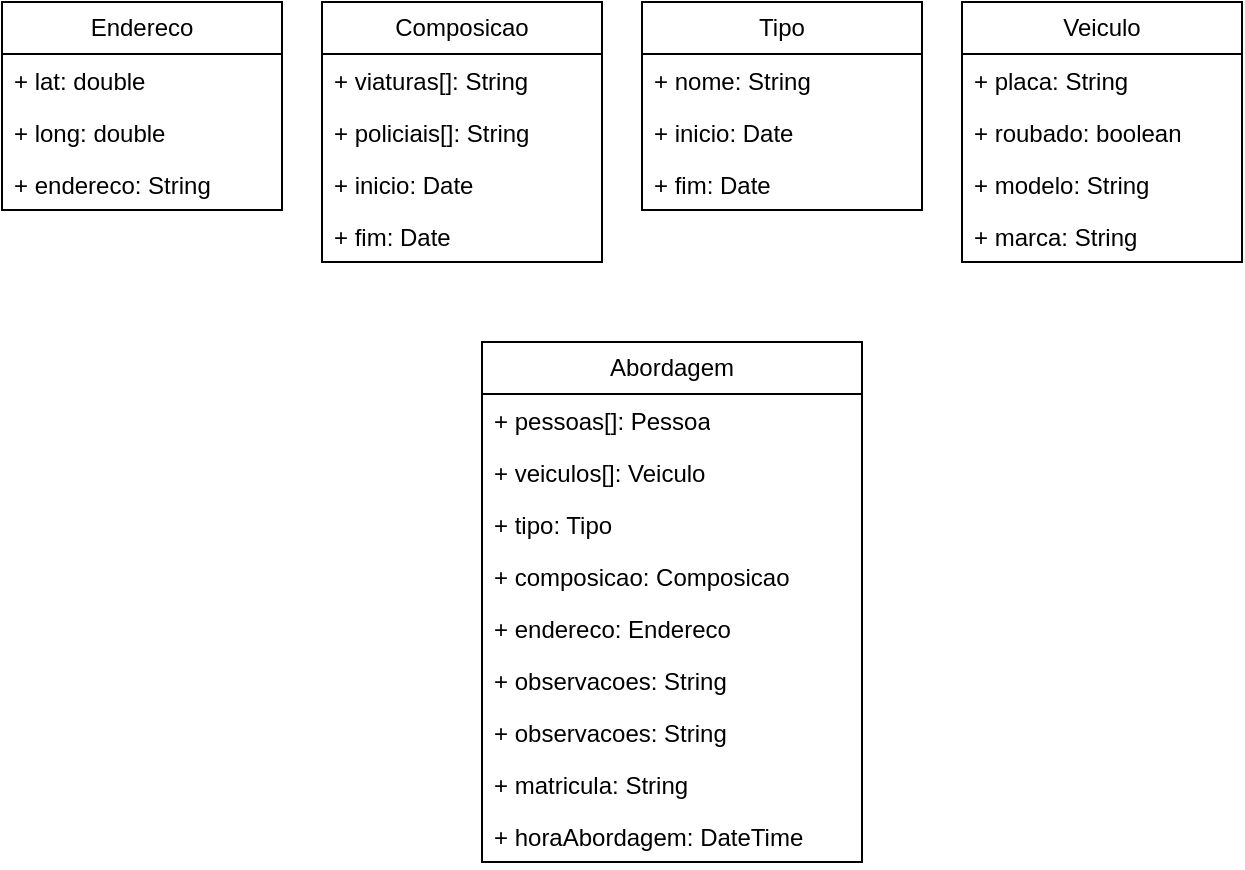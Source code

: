<mxfile version="21.0.6" type="github">
  <diagram id="C5RBs43oDa-KdzZeNtuy" name="Page-1">
    <mxGraphModel dx="1434" dy="803" grid="1" gridSize="10" guides="1" tooltips="1" connect="1" arrows="1" fold="1" page="1" pageScale="1" pageWidth="827" pageHeight="1169" math="0" shadow="0">
      <root>
        <mxCell id="WIyWlLk6GJQsqaUBKTNV-0" />
        <mxCell id="WIyWlLk6GJQsqaUBKTNV-1" parent="WIyWlLk6GJQsqaUBKTNV-0" />
        <mxCell id="2WTaIa2LPifFIZXfW3F9-39" value="Veiculo" style="swimlane;fontStyle=0;childLayout=stackLayout;horizontal=1;startSize=26;fillColor=none;horizontalStack=0;resizeParent=1;resizeParentMax=0;resizeLast=0;collapsible=1;marginBottom=0;whiteSpace=wrap;html=1;" parent="WIyWlLk6GJQsqaUBKTNV-1" vertex="1">
          <mxGeometry x="760" y="50" width="140" height="130" as="geometry">
            <mxRectangle x="760" y="50" width="80" height="30" as="alternateBounds" />
          </mxGeometry>
        </mxCell>
        <mxCell id="2WTaIa2LPifFIZXfW3F9-50" value="+ placa: String" style="text;strokeColor=none;fillColor=none;align=left;verticalAlign=top;spacingLeft=4;spacingRight=4;overflow=hidden;rotatable=0;points=[[0,0.5],[1,0.5]];portConstraint=eastwest;whiteSpace=wrap;html=1;" parent="2WTaIa2LPifFIZXfW3F9-39" vertex="1">
          <mxGeometry y="26" width="140" height="26" as="geometry" />
        </mxCell>
        <mxCell id="2WTaIa2LPifFIZXfW3F9-51" value="+ roubado: boolean" style="text;strokeColor=none;fillColor=none;align=left;verticalAlign=top;spacingLeft=4;spacingRight=4;overflow=hidden;rotatable=0;points=[[0,0.5],[1,0.5]];portConstraint=eastwest;whiteSpace=wrap;html=1;" parent="2WTaIa2LPifFIZXfW3F9-39" vertex="1">
          <mxGeometry y="52" width="140" height="26" as="geometry" />
        </mxCell>
        <mxCell id="2WTaIa2LPifFIZXfW3F9-52" value="+ modelo: String" style="text;strokeColor=none;fillColor=none;align=left;verticalAlign=top;spacingLeft=4;spacingRight=4;overflow=hidden;rotatable=0;points=[[0,0.5],[1,0.5]];portConstraint=eastwest;whiteSpace=wrap;html=1;" parent="2WTaIa2LPifFIZXfW3F9-39" vertex="1">
          <mxGeometry y="78" width="140" height="26" as="geometry" />
        </mxCell>
        <mxCell id="2WTaIa2LPifFIZXfW3F9-53" value="+ marca: String" style="text;strokeColor=none;fillColor=none;align=left;verticalAlign=top;spacingLeft=4;spacingRight=4;overflow=hidden;rotatable=0;points=[[0,0.5],[1,0.5]];portConstraint=eastwest;whiteSpace=wrap;html=1;" parent="2WTaIa2LPifFIZXfW3F9-39" vertex="1">
          <mxGeometry y="104" width="140" height="26" as="geometry" />
        </mxCell>
        <mxCell id="2WTaIa2LPifFIZXfW3F9-54" value="Tipo" style="swimlane;fontStyle=0;childLayout=stackLayout;horizontal=1;startSize=26;fillColor=none;horizontalStack=0;resizeParent=1;resizeParentMax=0;resizeLast=0;collapsible=1;marginBottom=0;whiteSpace=wrap;html=1;" parent="WIyWlLk6GJQsqaUBKTNV-1" vertex="1">
          <mxGeometry x="600" y="50" width="140" height="104" as="geometry">
            <mxRectangle x="600" y="50" width="80" height="30" as="alternateBounds" />
          </mxGeometry>
        </mxCell>
        <mxCell id="2WTaIa2LPifFIZXfW3F9-55" value="+ nome: String" style="text;strokeColor=none;fillColor=none;align=left;verticalAlign=top;spacingLeft=4;spacingRight=4;overflow=hidden;rotatable=0;points=[[0,0.5],[1,0.5]];portConstraint=eastwest;whiteSpace=wrap;html=1;" parent="2WTaIa2LPifFIZXfW3F9-54" vertex="1">
          <mxGeometry y="26" width="140" height="26" as="geometry" />
        </mxCell>
        <mxCell id="2WTaIa2LPifFIZXfW3F9-59" value="+ inicio: Date" style="text;strokeColor=none;fillColor=none;align=left;verticalAlign=top;spacingLeft=4;spacingRight=4;overflow=hidden;rotatable=0;points=[[0,0.5],[1,0.5]];portConstraint=eastwest;whiteSpace=wrap;html=1;" parent="2WTaIa2LPifFIZXfW3F9-54" vertex="1">
          <mxGeometry y="52" width="140" height="26" as="geometry" />
        </mxCell>
        <mxCell id="2WTaIa2LPifFIZXfW3F9-56" value="+ fim: Date" style="text;strokeColor=none;fillColor=none;align=left;verticalAlign=top;spacingLeft=4;spacingRight=4;overflow=hidden;rotatable=0;points=[[0,0.5],[1,0.5]];portConstraint=eastwest;whiteSpace=wrap;html=1;" parent="2WTaIa2LPifFIZXfW3F9-54" vertex="1">
          <mxGeometry y="78" width="140" height="26" as="geometry" />
        </mxCell>
        <mxCell id="2WTaIa2LPifFIZXfW3F9-60" value="Composicao" style="swimlane;fontStyle=0;childLayout=stackLayout;horizontal=1;startSize=26;fillColor=none;horizontalStack=0;resizeParent=1;resizeParentMax=0;resizeLast=0;collapsible=1;marginBottom=0;whiteSpace=wrap;html=1;" parent="WIyWlLk6GJQsqaUBKTNV-1" vertex="1">
          <mxGeometry x="440" y="50" width="140" height="130" as="geometry">
            <mxRectangle x="440" y="50" width="80" height="30" as="alternateBounds" />
          </mxGeometry>
        </mxCell>
        <mxCell id="2WTaIa2LPifFIZXfW3F9-61" value="+ viaturas[]: String" style="text;strokeColor=none;fillColor=none;align=left;verticalAlign=top;spacingLeft=4;spacingRight=4;overflow=hidden;rotatable=0;points=[[0,0.5],[1,0.5]];portConstraint=eastwest;whiteSpace=wrap;html=1;" parent="2WTaIa2LPifFIZXfW3F9-60" vertex="1">
          <mxGeometry y="26" width="140" height="26" as="geometry" />
        </mxCell>
        <mxCell id="2WTaIa2LPifFIZXfW3F9-65" value="+ policiais[]: String" style="text;strokeColor=none;fillColor=none;align=left;verticalAlign=top;spacingLeft=4;spacingRight=4;overflow=hidden;rotatable=0;points=[[0,0.5],[1,0.5]];portConstraint=eastwest;whiteSpace=wrap;html=1;" parent="2WTaIa2LPifFIZXfW3F9-60" vertex="1">
          <mxGeometry y="52" width="140" height="26" as="geometry" />
        </mxCell>
        <mxCell id="2WTaIa2LPifFIZXfW3F9-62" value="+ inicio: Date" style="text;strokeColor=none;fillColor=none;align=left;verticalAlign=top;spacingLeft=4;spacingRight=4;overflow=hidden;rotatable=0;points=[[0,0.5],[1,0.5]];portConstraint=eastwest;whiteSpace=wrap;html=1;" parent="2WTaIa2LPifFIZXfW3F9-60" vertex="1">
          <mxGeometry y="78" width="140" height="26" as="geometry" />
        </mxCell>
        <mxCell id="2WTaIa2LPifFIZXfW3F9-63" value="+ fim: Date" style="text;strokeColor=none;fillColor=none;align=left;verticalAlign=top;spacingLeft=4;spacingRight=4;overflow=hidden;rotatable=0;points=[[0,0.5],[1,0.5]];portConstraint=eastwest;whiteSpace=wrap;html=1;" parent="2WTaIa2LPifFIZXfW3F9-60" vertex="1">
          <mxGeometry y="104" width="140" height="26" as="geometry" />
        </mxCell>
        <mxCell id="2WTaIa2LPifFIZXfW3F9-79" value="Abordagem" style="swimlane;fontStyle=0;childLayout=stackLayout;horizontal=1;startSize=26;fillColor=none;horizontalStack=0;resizeParent=1;resizeParentMax=0;resizeLast=0;collapsible=1;marginBottom=0;whiteSpace=wrap;html=1;" parent="WIyWlLk6GJQsqaUBKTNV-1" vertex="1">
          <mxGeometry x="520" y="220" width="190" height="260" as="geometry">
            <mxRectangle x="520" y="220" width="80" height="30" as="alternateBounds" />
          </mxGeometry>
        </mxCell>
        <mxCell id="2WTaIa2LPifFIZXfW3F9-80" value="+ pessoas[]: Pessoa&lt;br&gt;" style="text;strokeColor=none;fillColor=none;align=left;verticalAlign=top;spacingLeft=4;spacingRight=4;overflow=hidden;rotatable=0;points=[[0,0.5],[1,0.5]];portConstraint=eastwest;whiteSpace=wrap;html=1;" parent="2WTaIa2LPifFIZXfW3F9-79" vertex="1">
          <mxGeometry y="26" width="190" height="26" as="geometry" />
        </mxCell>
        <mxCell id="2WTaIa2LPifFIZXfW3F9-81" value="+ veiculos[]: Veiculo&amp;nbsp;" style="text;strokeColor=none;fillColor=none;align=left;verticalAlign=top;spacingLeft=4;spacingRight=4;overflow=hidden;rotatable=0;points=[[0,0.5],[1,0.5]];portConstraint=eastwest;whiteSpace=wrap;html=1;" parent="2WTaIa2LPifFIZXfW3F9-79" vertex="1">
          <mxGeometry y="52" width="190" height="26" as="geometry" />
        </mxCell>
        <mxCell id="2WTaIa2LPifFIZXfW3F9-82" value="+ tipo: Tipo" style="text;strokeColor=none;fillColor=none;align=left;verticalAlign=top;spacingLeft=4;spacingRight=4;overflow=hidden;rotatable=0;points=[[0,0.5],[1,0.5]];portConstraint=eastwest;whiteSpace=wrap;html=1;" parent="2WTaIa2LPifFIZXfW3F9-79" vertex="1">
          <mxGeometry y="78" width="190" height="26" as="geometry" />
        </mxCell>
        <mxCell id="2WTaIa2LPifFIZXfW3F9-83" value="+ composicao: Composicao" style="text;strokeColor=none;fillColor=none;align=left;verticalAlign=top;spacingLeft=4;spacingRight=4;overflow=hidden;rotatable=0;points=[[0,0.5],[1,0.5]];portConstraint=eastwest;whiteSpace=wrap;html=1;" parent="2WTaIa2LPifFIZXfW3F9-79" vertex="1">
          <mxGeometry y="104" width="190" height="26" as="geometry" />
        </mxCell>
        <mxCell id="2WTaIa2LPifFIZXfW3F9-85" value="+ endereco: Endereco" style="text;strokeColor=none;fillColor=none;align=left;verticalAlign=top;spacingLeft=4;spacingRight=4;overflow=hidden;rotatable=0;points=[[0,0.5],[1,0.5]];portConstraint=eastwest;whiteSpace=wrap;html=1;" parent="2WTaIa2LPifFIZXfW3F9-79" vertex="1">
          <mxGeometry y="130" width="190" height="26" as="geometry" />
        </mxCell>
        <mxCell id="2WTaIa2LPifFIZXfW3F9-91" value="+ observacoes: String" style="text;strokeColor=none;fillColor=none;align=left;verticalAlign=top;spacingLeft=4;spacingRight=4;overflow=hidden;rotatable=0;points=[[0,0.5],[1,0.5]];portConstraint=eastwest;whiteSpace=wrap;html=1;" parent="2WTaIa2LPifFIZXfW3F9-79" vertex="1">
          <mxGeometry y="156" width="190" height="26" as="geometry" />
        </mxCell>
        <mxCell id="2WTaIa2LPifFIZXfW3F9-92" value="+ observacoes: String" style="text;strokeColor=none;fillColor=none;align=left;verticalAlign=top;spacingLeft=4;spacingRight=4;overflow=hidden;rotatable=0;points=[[0,0.5],[1,0.5]];portConstraint=eastwest;whiteSpace=wrap;html=1;" parent="2WTaIa2LPifFIZXfW3F9-79" vertex="1">
          <mxGeometry y="182" width="190" height="26" as="geometry" />
        </mxCell>
        <mxCell id="2WTaIa2LPifFIZXfW3F9-93" value="+ matricula: String" style="text;strokeColor=none;fillColor=none;align=left;verticalAlign=top;spacingLeft=4;spacingRight=4;overflow=hidden;rotatable=0;points=[[0,0.5],[1,0.5]];portConstraint=eastwest;whiteSpace=wrap;html=1;" parent="2WTaIa2LPifFIZXfW3F9-79" vertex="1">
          <mxGeometry y="208" width="190" height="26" as="geometry" />
        </mxCell>
        <mxCell id="2WTaIa2LPifFIZXfW3F9-94" value="+ horaAbordagem: DateTime" style="text;strokeColor=none;fillColor=none;align=left;verticalAlign=top;spacingLeft=4;spacingRight=4;overflow=hidden;rotatable=0;points=[[0,0.5],[1,0.5]];portConstraint=eastwest;whiteSpace=wrap;html=1;" parent="2WTaIa2LPifFIZXfW3F9-79" vertex="1">
          <mxGeometry y="234" width="190" height="26" as="geometry" />
        </mxCell>
        <mxCell id="2WTaIa2LPifFIZXfW3F9-86" value="Endereco" style="swimlane;fontStyle=0;childLayout=stackLayout;horizontal=1;startSize=26;fillColor=none;horizontalStack=0;resizeParent=1;resizeParentMax=0;resizeLast=0;collapsible=1;marginBottom=0;whiteSpace=wrap;html=1;" parent="WIyWlLk6GJQsqaUBKTNV-1" vertex="1">
          <mxGeometry x="280" y="50" width="140" height="104" as="geometry">
            <mxRectangle x="280" y="50" width="80" height="30" as="alternateBounds" />
          </mxGeometry>
        </mxCell>
        <mxCell id="2WTaIa2LPifFIZXfW3F9-87" value="+ lat: double&lt;br&gt;&lt;br&gt;" style="text;strokeColor=none;fillColor=none;align=left;verticalAlign=top;spacingLeft=4;spacingRight=4;overflow=hidden;rotatable=0;points=[[0,0.5],[1,0.5]];portConstraint=eastwest;whiteSpace=wrap;html=1;" parent="2WTaIa2LPifFIZXfW3F9-86" vertex="1">
          <mxGeometry y="26" width="140" height="26" as="geometry" />
        </mxCell>
        <mxCell id="2WTaIa2LPifFIZXfW3F9-88" value="+ long: double" style="text;strokeColor=none;fillColor=none;align=left;verticalAlign=top;spacingLeft=4;spacingRight=4;overflow=hidden;rotatable=0;points=[[0,0.5],[1,0.5]];portConstraint=eastwest;whiteSpace=wrap;html=1;" parent="2WTaIa2LPifFIZXfW3F9-86" vertex="1">
          <mxGeometry y="52" width="140" height="26" as="geometry" />
        </mxCell>
        <mxCell id="2WTaIa2LPifFIZXfW3F9-89" value="+ endereco: String" style="text;strokeColor=none;fillColor=none;align=left;verticalAlign=top;spacingLeft=4;spacingRight=4;overflow=hidden;rotatable=0;points=[[0,0.5],[1,0.5]];portConstraint=eastwest;whiteSpace=wrap;html=1;" parent="2WTaIa2LPifFIZXfW3F9-86" vertex="1">
          <mxGeometry y="78" width="140" height="26" as="geometry" />
        </mxCell>
      </root>
    </mxGraphModel>
  </diagram>
</mxfile>
